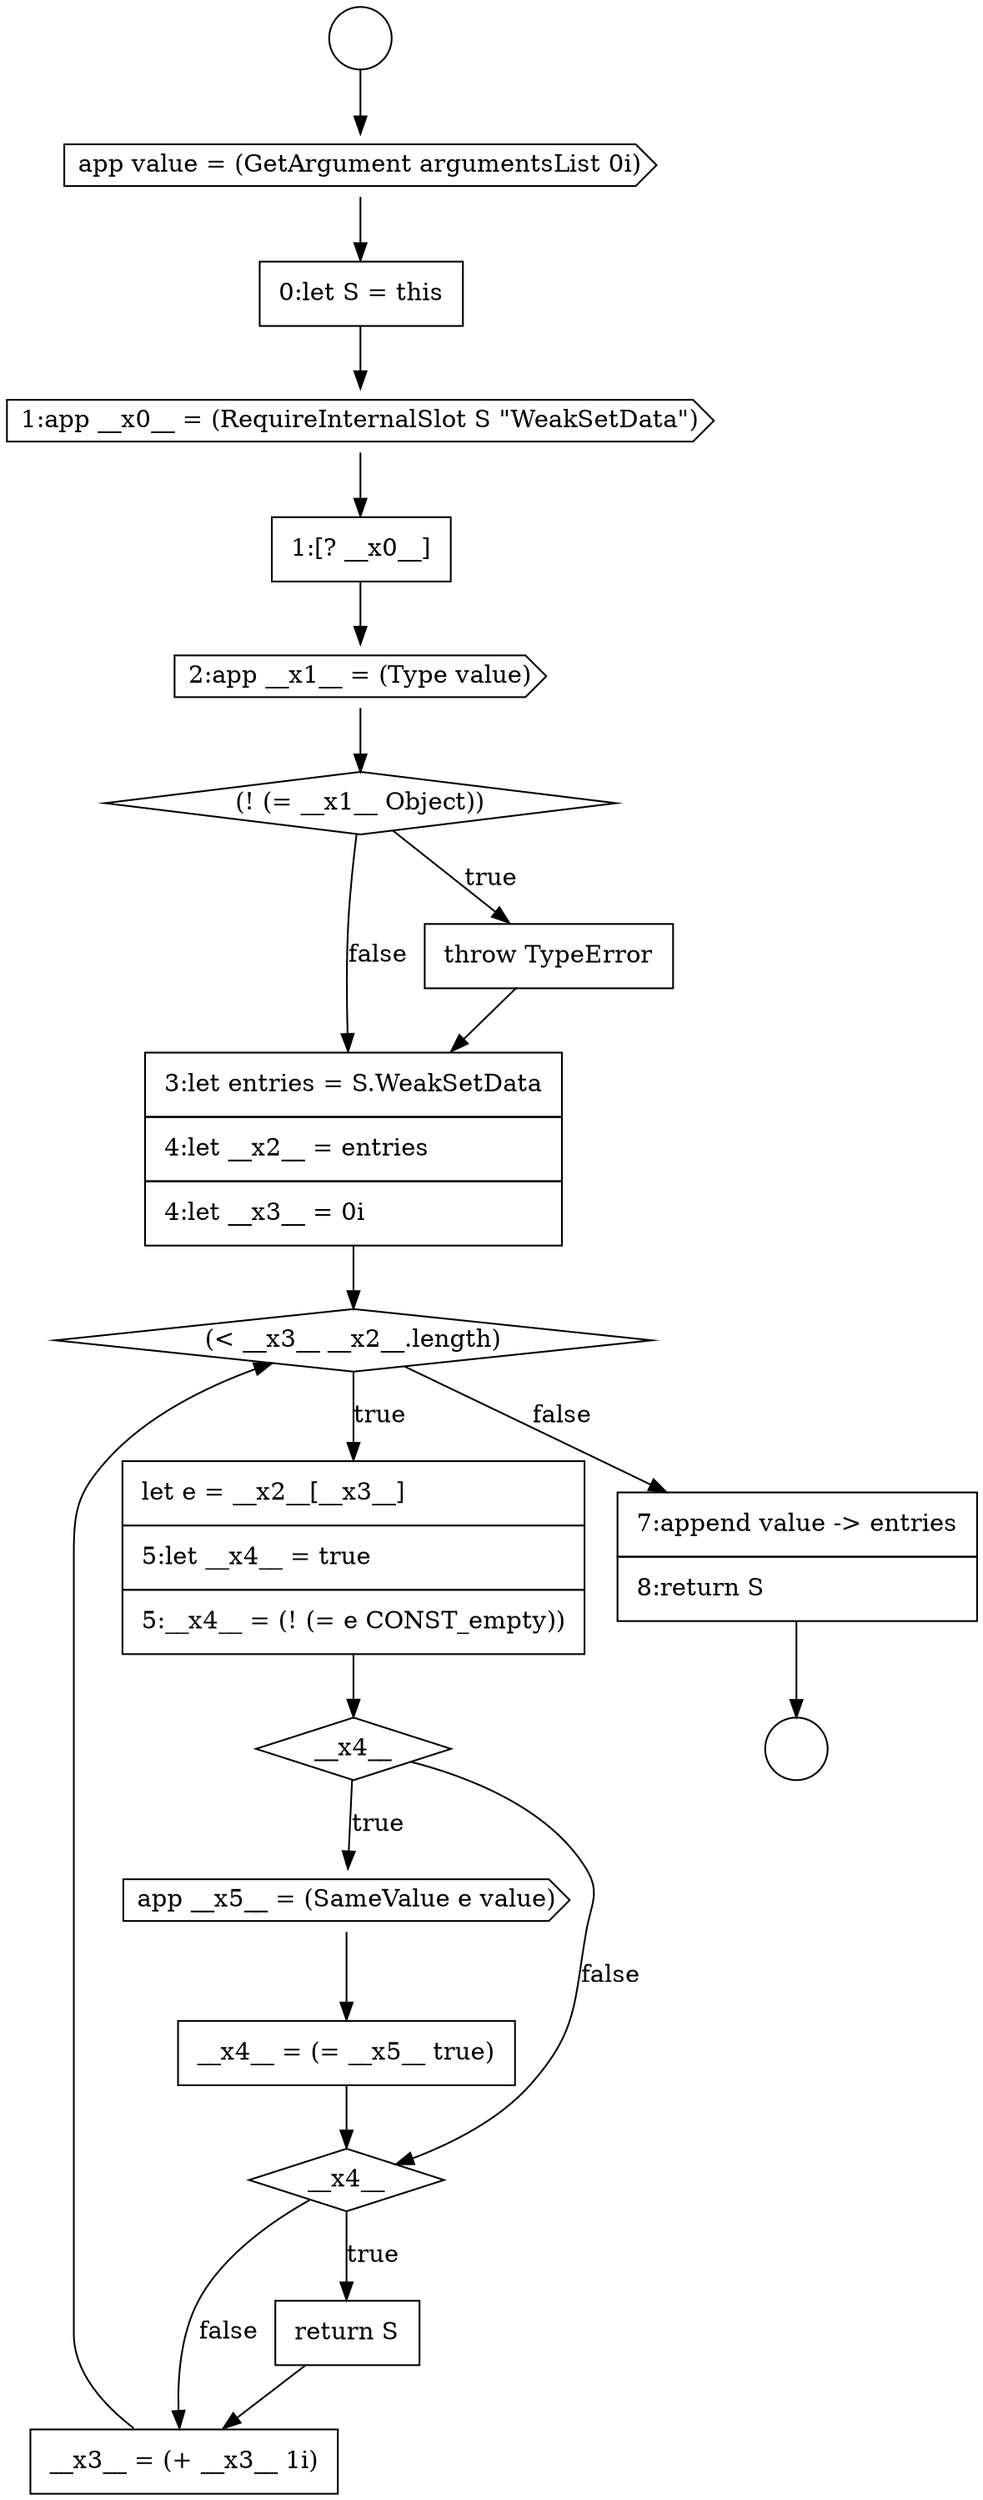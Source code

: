 digraph {
  node17411 [shape=none, margin=0, label=<<font color="black">
    <table border="0" cellborder="1" cellspacing="0" cellpadding="10">
      <tr><td align="left">1:[? __x0__]</td></tr>
    </table>
  </font>> color="black" fillcolor="white" style=filled]
  node17415 [shape=none, margin=0, label=<<font color="black">
    <table border="0" cellborder="1" cellspacing="0" cellpadding="10">
      <tr><td align="left">3:let entries = S.WeakSetData</td></tr>
      <tr><td align="left">4:let __x2__ = entries</td></tr>
      <tr><td align="left">4:let __x3__ = 0i</td></tr>
    </table>
  </font>> color="black" fillcolor="white" style=filled]
  node17410 [shape=cds, label=<<font color="black">1:app __x0__ = (RequireInternalSlot S &quot;WeakSetData&quot;)</font>> color="black" fillcolor="white" style=filled]
  node17420 [shape=none, margin=0, label=<<font color="black">
    <table border="0" cellborder="1" cellspacing="0" cellpadding="10">
      <tr><td align="left">__x4__ = (= __x5__ true)</td></tr>
    </table>
  </font>> color="black" fillcolor="white" style=filled]
  node17423 [shape=none, margin=0, label=<<font color="black">
    <table border="0" cellborder="1" cellspacing="0" cellpadding="10">
      <tr><td align="left">__x3__ = (+ __x3__ 1i)</td></tr>
    </table>
  </font>> color="black" fillcolor="white" style=filled]
  node17406 [shape=circle label=" " color="black" fillcolor="white" style=filled]
  node17412 [shape=cds, label=<<font color="black">2:app __x1__ = (Type value)</font>> color="black" fillcolor="white" style=filled]
  node17416 [shape=diamond, label=<<font color="black">(&lt; __x3__ __x2__.length)</font>> color="black" fillcolor="white" style=filled]
  node17419 [shape=cds, label=<<font color="black">app __x5__ = (SameValue e value)</font>> color="black" fillcolor="white" style=filled]
  node17422 [shape=none, margin=0, label=<<font color="black">
    <table border="0" cellborder="1" cellspacing="0" cellpadding="10">
      <tr><td align="left">return S</td></tr>
    </table>
  </font>> color="black" fillcolor="white" style=filled]
  node17418 [shape=diamond, label=<<font color="black">__x4__</font>> color="black" fillcolor="white" style=filled]
  node17413 [shape=diamond, label=<<font color="black">(! (= __x1__ Object))</font>> color="black" fillcolor="white" style=filled]
  node17417 [shape=none, margin=0, label=<<font color="black">
    <table border="0" cellborder="1" cellspacing="0" cellpadding="10">
      <tr><td align="left">let e = __x2__[__x3__]</td></tr>
      <tr><td align="left">5:let __x4__ = true</td></tr>
      <tr><td align="left">5:__x4__ = (! (= e CONST_empty))</td></tr>
    </table>
  </font>> color="black" fillcolor="white" style=filled]
  node17414 [shape=none, margin=0, label=<<font color="black">
    <table border="0" cellborder="1" cellspacing="0" cellpadding="10">
      <tr><td align="left">throw TypeError</td></tr>
    </table>
  </font>> color="black" fillcolor="white" style=filled]
  node17409 [shape=none, margin=0, label=<<font color="black">
    <table border="0" cellborder="1" cellspacing="0" cellpadding="10">
      <tr><td align="left">0:let S = this</td></tr>
    </table>
  </font>> color="black" fillcolor="white" style=filled]
  node17424 [shape=none, margin=0, label=<<font color="black">
    <table border="0" cellborder="1" cellspacing="0" cellpadding="10">
      <tr><td align="left">7:append value -&gt; entries</td></tr>
      <tr><td align="left">8:return S</td></tr>
    </table>
  </font>> color="black" fillcolor="white" style=filled]
  node17407 [shape=circle label=" " color="black" fillcolor="white" style=filled]
  node17421 [shape=diamond, label=<<font color="black">__x4__</font>> color="black" fillcolor="white" style=filled]
  node17408 [shape=cds, label=<<font color="black">app value = (GetArgument argumentsList 0i)</font>> color="black" fillcolor="white" style=filled]
  node17409 -> node17410 [ color="black"]
  node17419 -> node17420 [ color="black"]
  node17422 -> node17423 [ color="black"]
  node17414 -> node17415 [ color="black"]
  node17406 -> node17408 [ color="black"]
  node17423 -> node17416 [ color="black"]
  node17410 -> node17411 [ color="black"]
  node17413 -> node17414 [label=<<font color="black">true</font>> color="black"]
  node17413 -> node17415 [label=<<font color="black">false</font>> color="black"]
  node17412 -> node17413 [ color="black"]
  node17421 -> node17422 [label=<<font color="black">true</font>> color="black"]
  node17421 -> node17423 [label=<<font color="black">false</font>> color="black"]
  node17416 -> node17417 [label=<<font color="black">true</font>> color="black"]
  node17416 -> node17424 [label=<<font color="black">false</font>> color="black"]
  node17408 -> node17409 [ color="black"]
  node17420 -> node17421 [ color="black"]
  node17417 -> node17418 [ color="black"]
  node17418 -> node17419 [label=<<font color="black">true</font>> color="black"]
  node17418 -> node17421 [label=<<font color="black">false</font>> color="black"]
  node17415 -> node17416 [ color="black"]
  node17411 -> node17412 [ color="black"]
  node17424 -> node17407 [ color="black"]
}
